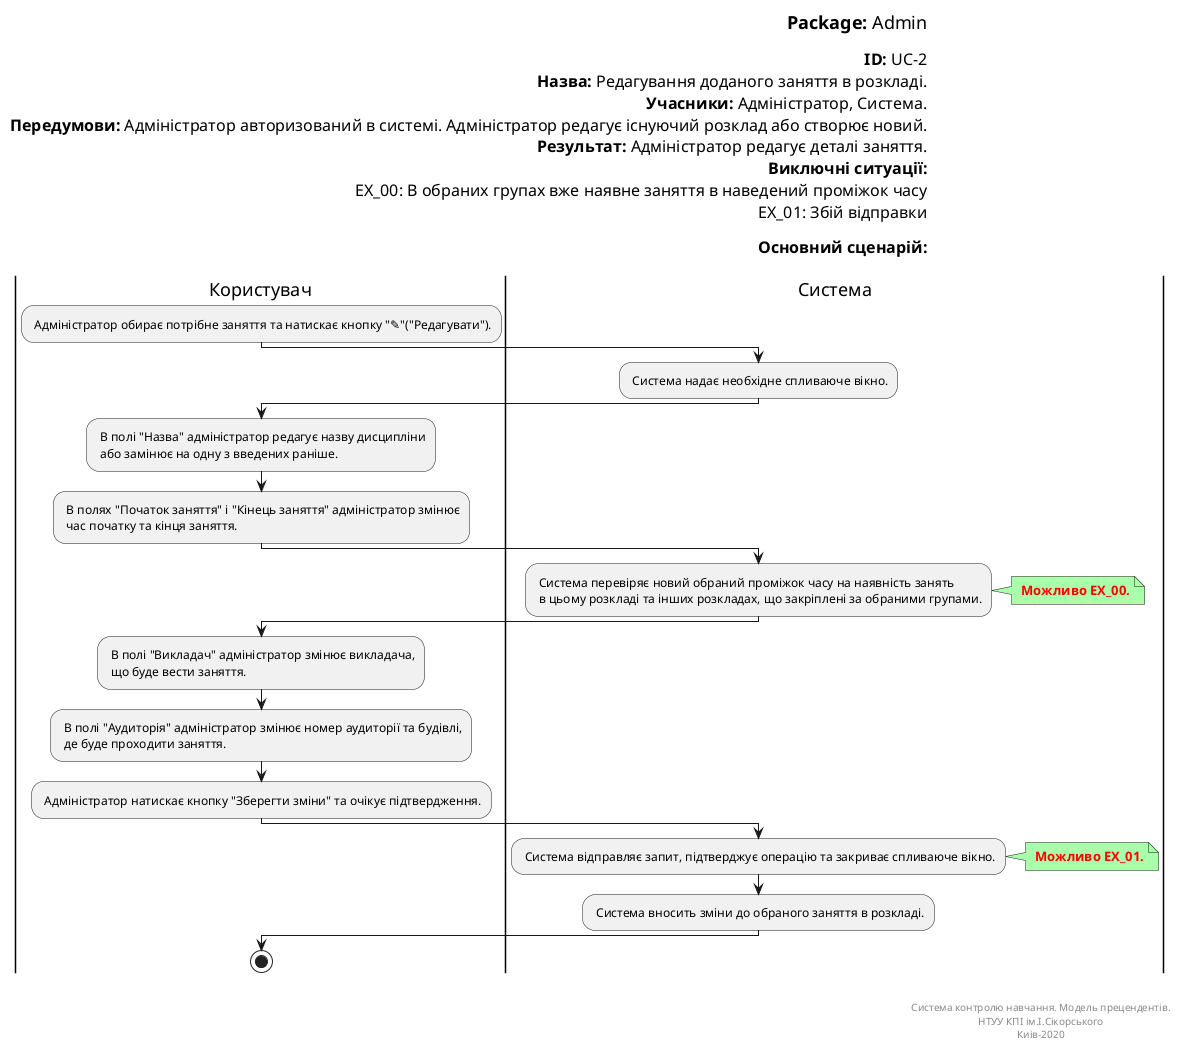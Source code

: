 @startuml
left header
<font color=000 size=18><b>Package:</b> Admin

<font color=000 size=16><b>ID:</b> UC-2
<font color=000 size=16><b>Назва:</b> Редагування доданого заняття в розкладі.
<font color=000 size=16><b>Учасники:</b> Адміністратор, Система.
<font color=000 size=16><b>Передумови:</b> Адміністратор авторизований в системі. Адміністратор редагує існуючий розклад або створює новий.
<font color=000 size=16><b>Результат:</b> Адміністратор редагує деталі заняття.
<font color=000 size=16><b>Виключні ситуації:</b>
<font color=000 size=16> EX_00: В обраних групах вже наявне заняття в наведений проміжок часу
<font color=000 size=16> EX_01: Збій відправки

<font color=000 size=16><b>Основний сценарій:</b>

end header

|Користувач|
: Адміністратор обирає потрібне заняття та натискає кнопку "✎"("Редагувати").;

|Система|
: Система надає необхідне спливаюче вікно.;

|Користувач|
: В полі "Назва" адміністратор редагує назву дисципліни
 або замінює на одну з введених раніше.;

: В полях "Початок заняття" і "Кінець заняття" адміністратор змінює
 час початку та кінця заняття.;

|Система|
: Система перевіряє новий обраний проміжок часу на наявність занять
 в цьому розкладі та інших розкладах, що закріплені за обраними групами.;

note right #aaffaa
<font color=red><b> Можливо EX_00.
end note

|Користувач|
: В полі "Викладач" адміністратор змінює викладача,
 що буде вести заняття.;

: В полі "Аудиторія" адміністратор змінює номер аудиторії та будівлі,
 де буде проходити заняття.;

: Адміністратор натискає кнопку "Зберегти зміни" та очікує підтвердження.;

|Система|
: Система відправляє запит, підтверджує операцію та закриває спливаюче вікно.;

note right #aaffaa
<font color=red><b> Можливо EX_01.
end note

: Система вносить зміни до обраного заняття в розкладі.;

|Користувач|
stop;

right footer


Система контролю навчання. Модель прецендентів.
НТУУ КПІ ім.І.Сікорського
Киів-2020
end footer
@enduml
